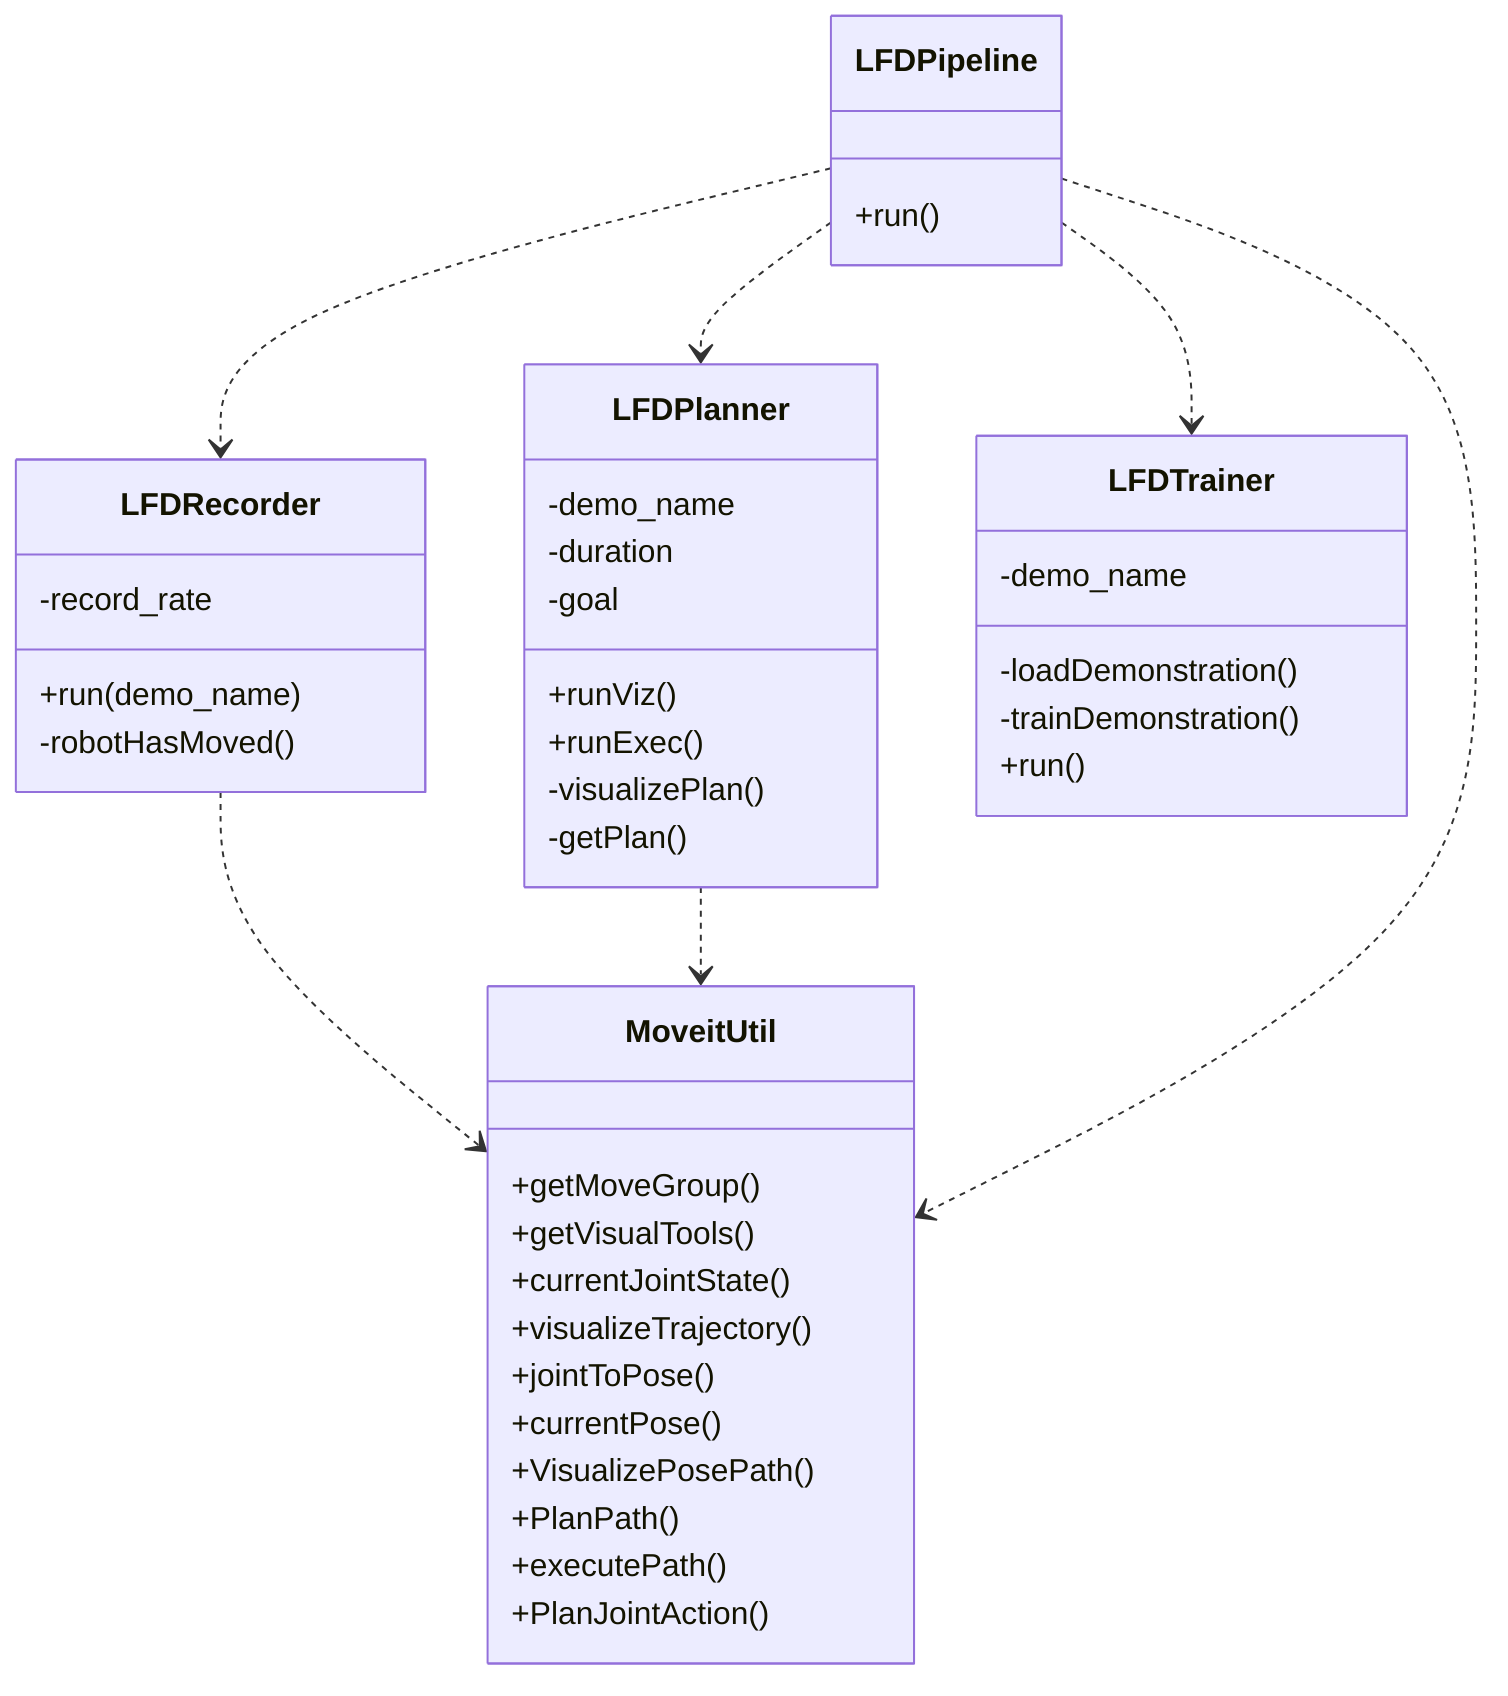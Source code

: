 classDiagram
    class LFDPlanner {
        -demo_name
        -duration
        -goal
        +runViz()
        +runExec()
        -visualizePlan()
        -getPlan()
    }
    class LFDRecorder {
        -record_rate
        +run(demo_name)
        -robotHasMoved()
    }
    class LFDTrainer {
        -demo_name
        -loadDemonstration()
        -trainDemonstration()
        +run()
    }
    class MoveitUtil {
        +getMoveGroup()
        +getVisualTools()
        +currentJointState()
        +visualizeTrajectory()
        +jointToPose()
        +currentPose()
        +VisualizePosePath()
        +PlanPath()
        +executePath()
        +PlanJointAction()
    }
    class LFDPipeline {
        +run()
    }

    LFDRecorder ..> MoveitUtil
    LFDPlanner ..> MoveitUtil
    LFDPipeline ..> MoveitUtil
    LFDPipeline ..> LFDTrainer
    LFDPipeline ..> LFDPlanner
    LFDPipeline ..> LFDRecorder